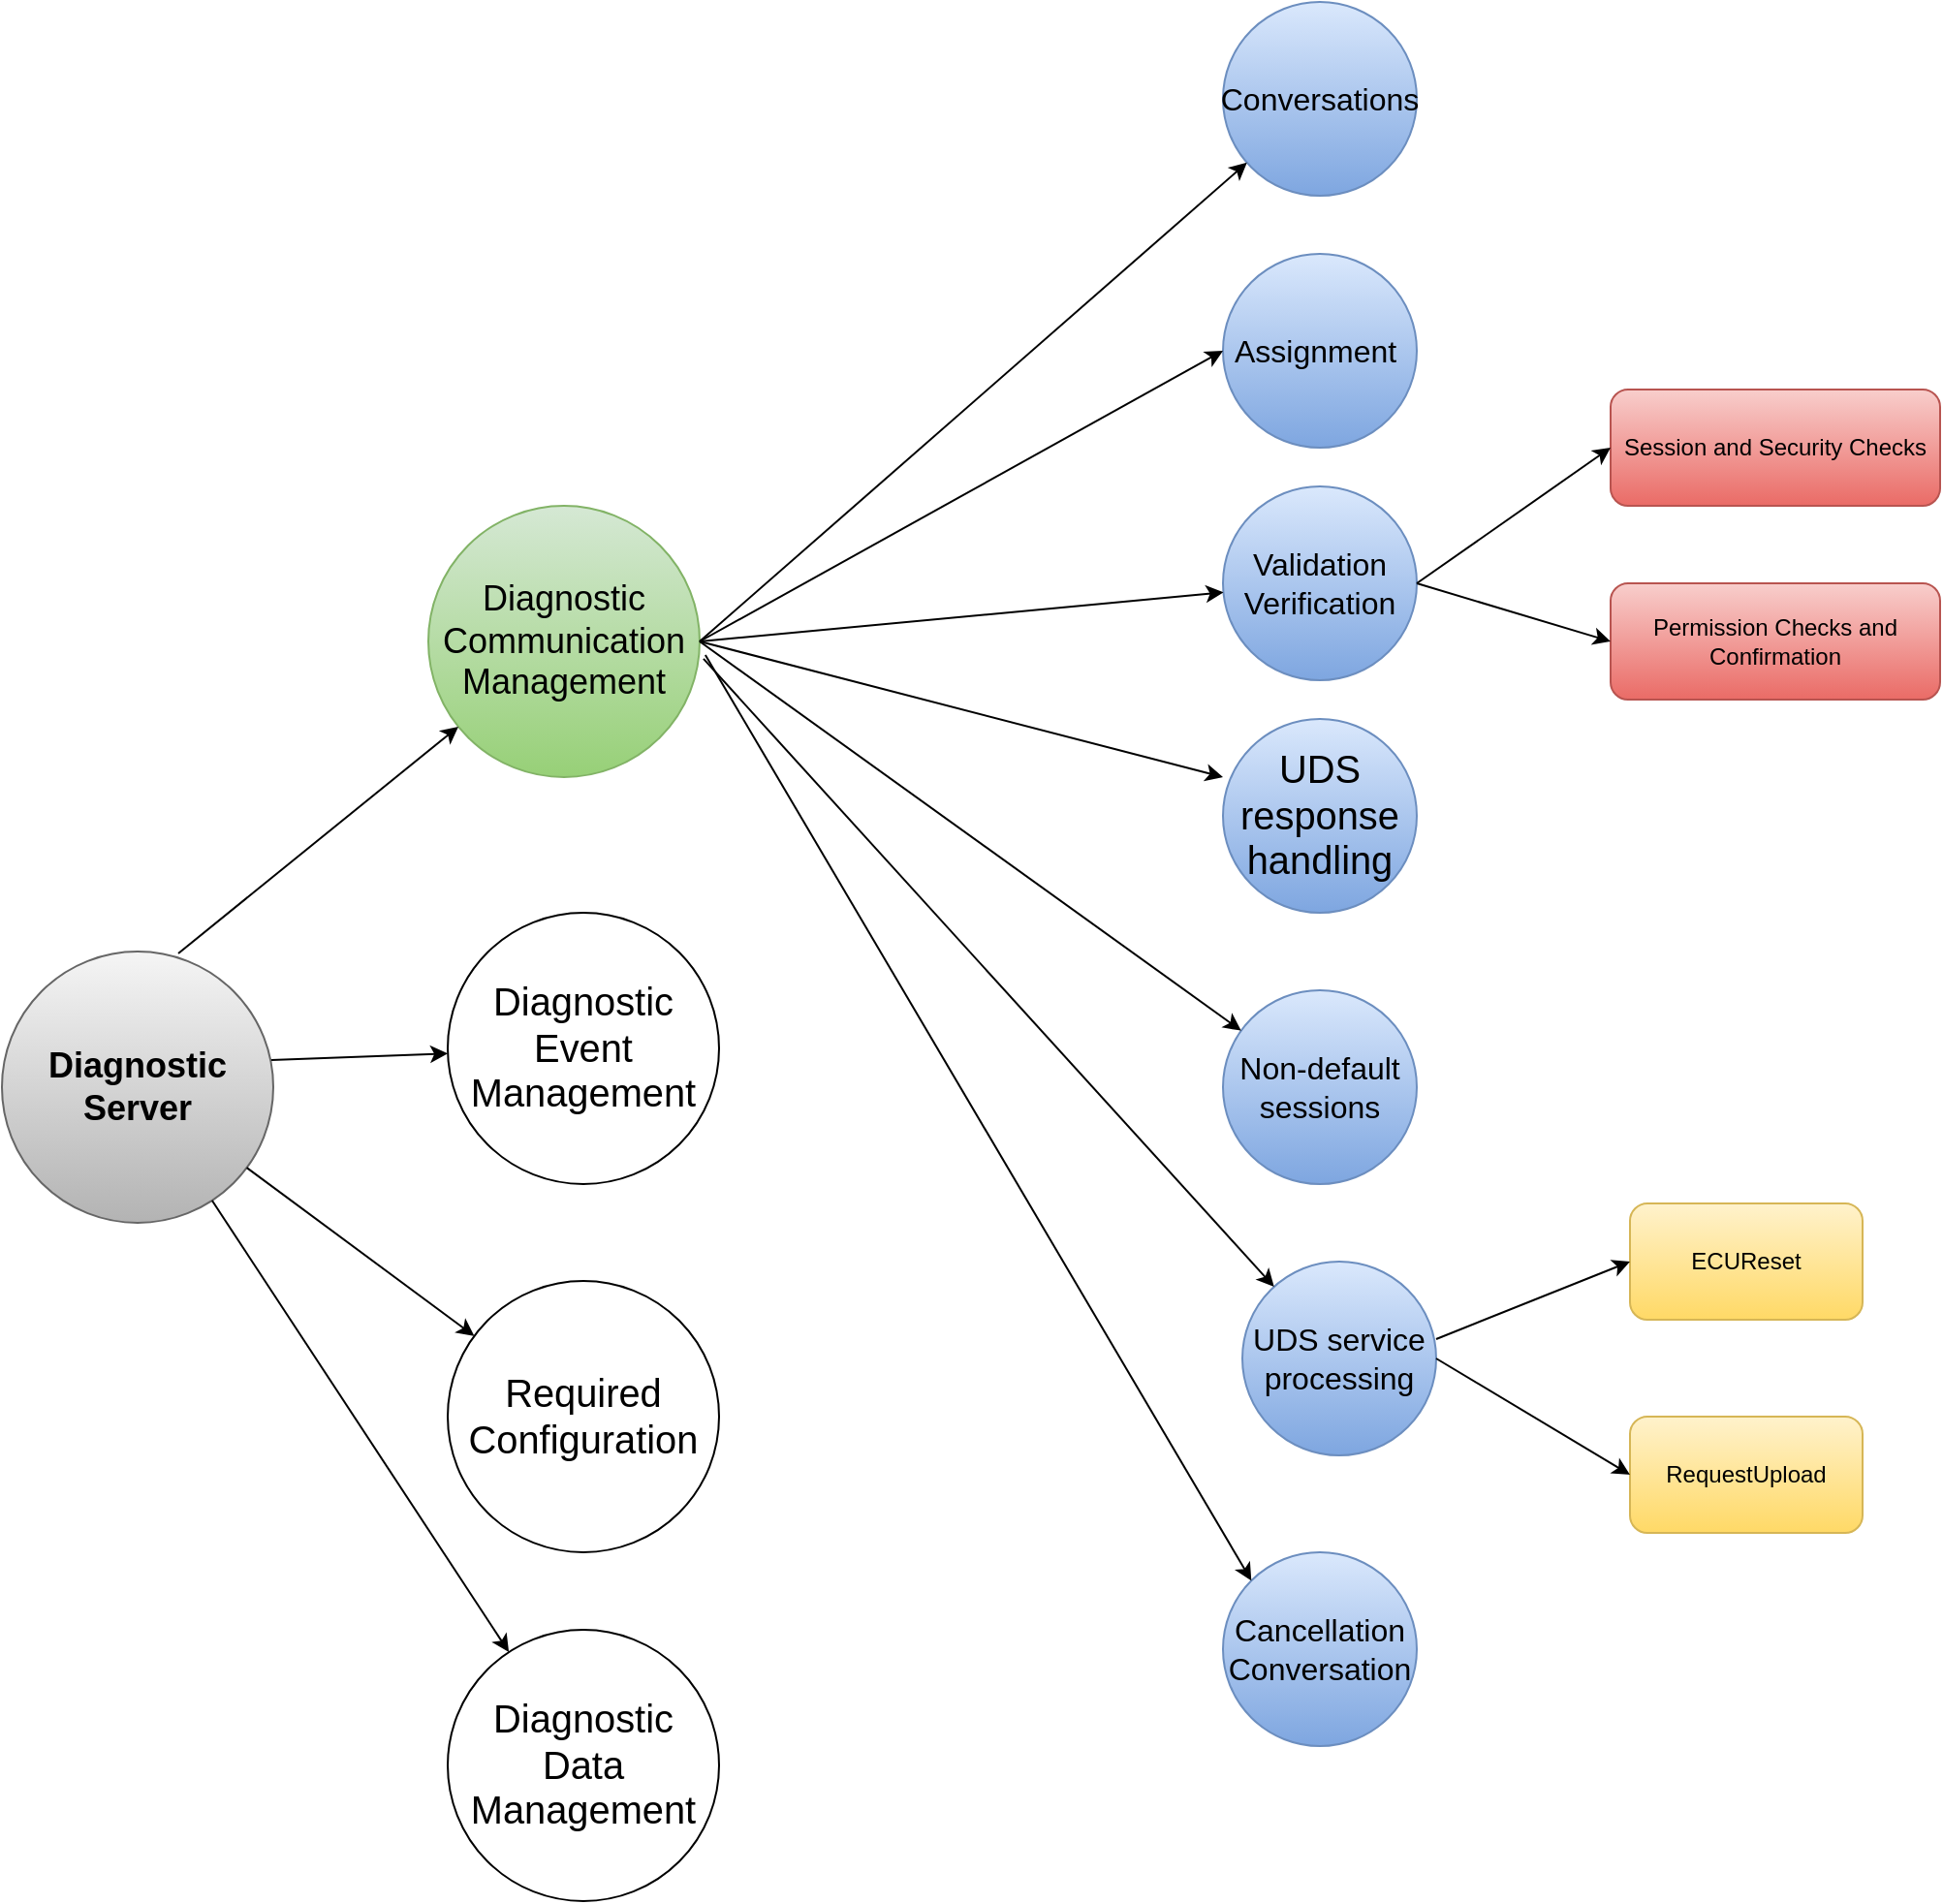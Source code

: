 <mxfile version="13.9.9" type="device"><diagram id="1u9ewVv1ts8HY4n4Ilml" name="Diagnostic_Server"><mxGraphModel dx="1598" dy="1014" grid="1" gridSize="10" guides="1" tooltips="1" connect="1" arrows="1" fold="1" page="1" pageScale="1" pageWidth="1100" pageHeight="1700" math="0" shadow="0"><root><mxCell id="0"/><mxCell id="1" parent="0"/><mxCell id="t6GMC3F1n1pn1wYMp52--1" value="&lt;span style=&quot;left: 175.256px ; top: 656.22px ; font-family: sans-serif ; transform: scalex(1.077)&quot; dir=&quot;ltr&quot;&gt;&lt;font style=&quot;font-size: 18px&quot;&gt;&lt;b&gt;Diagnostic Server&lt;/b&gt;&lt;/font&gt;&lt;/span&gt;" style="ellipse;whiteSpace=wrap;html=1;aspect=fixed;gradientColor=#b3b3b3;fillColor=#f5f5f5;strokeColor=#666666;" vertex="1" parent="1"><mxGeometry x="30" y="510" width="140" height="140" as="geometry"/></mxCell><mxCell id="t6GMC3F1n1pn1wYMp52--2" value="&lt;span style=&quot;left: 182.349px ; top: 372.816px ; font-family: sans-serif ; transform: scalex(1.072)&quot; dir=&quot;ltr&quot;&gt;&lt;font style=&quot;font-size: 18px&quot;&gt;Diagnostic Communication Management&lt;/font&gt;&lt;/span&gt;" style="ellipse;whiteSpace=wrap;html=1;aspect=fixed;gradientColor=#97d077;fillColor=#d5e8d4;strokeColor=#82b366;" vertex="1" parent="1"><mxGeometry x="250" y="280" width="140" height="140" as="geometry"/></mxCell><mxCell id="t6GMC3F1n1pn1wYMp52--3" value="&lt;span style=&quot;left: 182.349px ; top: 311.381px ; font-size: 19.925px ; font-family: sans-serif ; transform: scalex(1.086)&quot; dir=&quot;ltr&quot;&gt;Required Configuration&lt;/span&gt;" style="ellipse;whiteSpace=wrap;html=1;aspect=fixed;" vertex="1" parent="1"><mxGeometry x="260" y="680" width="140" height="140" as="geometry"/></mxCell><mxCell id="t6GMC3F1n1pn1wYMp52--4" value="&lt;span style=&quot;left: 182.349px ; top: 919.931px ; font-size: 19.925px ; font-family: sans-serif ; transform: scalex(1.058)&quot; dir=&quot;ltr&quot;&gt;Diagnostic Data Management&lt;/span&gt;" style="ellipse;whiteSpace=wrap;html=1;aspect=fixed;" vertex="1" parent="1"><mxGeometry x="260" y="860" width="140" height="140" as="geometry"/></mxCell><mxCell id="t6GMC3F1n1pn1wYMp52--5" value="&lt;span style=&quot;left: 182.349px ; top: 1076.01px ; font-size: 19.925px ; font-family: sans-serif ; transform: scalex(1.064)&quot; dir=&quot;ltr&quot;&gt;Diagnostic Event Management&lt;/span&gt;" style="ellipse;whiteSpace=wrap;html=1;aspect=fixed;" vertex="1" parent="1"><mxGeometry x="260" y="490" width="140" height="140" as="geometry"/></mxCell><mxCell id="t6GMC3F1n1pn1wYMp52--6" value="" style="endArrow=classic;html=1;exitX=0.65;exitY=0.007;exitDx=0;exitDy=0;exitPerimeter=0;" edge="1" parent="1" source="t6GMC3F1n1pn1wYMp52--1" target="t6GMC3F1n1pn1wYMp52--2"><mxGeometry width="50" height="50" relative="1" as="geometry"><mxPoint x="170" y="230" as="sourcePoint"/><mxPoint x="230" y="170" as="targetPoint"/></mxGeometry></mxCell><mxCell id="t6GMC3F1n1pn1wYMp52--7" value="" style="endArrow=classic;html=1;exitX=0.993;exitY=0.4;exitDx=0;exitDy=0;exitPerimeter=0;" edge="1" parent="1" source="t6GMC3F1n1pn1wYMp52--1" target="t6GMC3F1n1pn1wYMp52--5"><mxGeometry width="50" height="50" relative="1" as="geometry"><mxPoint x="220" y="490" as="sourcePoint"/><mxPoint x="270" y="440" as="targetPoint"/></mxGeometry></mxCell><mxCell id="t6GMC3F1n1pn1wYMp52--8" value="" style="endArrow=classic;html=1;" edge="1" parent="1" source="t6GMC3F1n1pn1wYMp52--1" target="t6GMC3F1n1pn1wYMp52--3"><mxGeometry width="50" height="50" relative="1" as="geometry"><mxPoint x="200" y="550" as="sourcePoint"/><mxPoint x="250" y="500" as="targetPoint"/></mxGeometry></mxCell><mxCell id="t6GMC3F1n1pn1wYMp52--9" value="" style="endArrow=classic;html=1;" edge="1" parent="1" source="t6GMC3F1n1pn1wYMp52--1" target="t6GMC3F1n1pn1wYMp52--4"><mxGeometry width="50" height="50" relative="1" as="geometry"><mxPoint x="110" y="610" as="sourcePoint"/><mxPoint x="160" y="560" as="targetPoint"/></mxGeometry></mxCell><mxCell id="t6GMC3F1n1pn1wYMp52--10" value="&lt;span style=&quot;left: 198.967px ; top: 617.731px ; font-family: sans-serif ; transform: scalex(1.082)&quot; dir=&quot;ltr&quot;&gt;&lt;font style=&quot;font-size: 16px&quot;&gt;Conversations&lt;/font&gt;&lt;/span&gt;" style="ellipse;whiteSpace=wrap;html=1;aspect=fixed;gradientColor=#7ea6e0;fillColor=#dae8fc;strokeColor=#6c8ebf;" vertex="1" parent="1"><mxGeometry x="660" y="20" width="100" height="100" as="geometry"/></mxCell><mxCell id="t6GMC3F1n1pn1wYMp52--11" value="" style="endArrow=classic;html=1;exitX=1;exitY=0.5;exitDx=0;exitDy=0;" edge="1" parent="1" source="t6GMC3F1n1pn1wYMp52--2" target="t6GMC3F1n1pn1wYMp52--10"><mxGeometry width="50" height="50" relative="1" as="geometry"><mxPoint x="780" y="280" as="sourcePoint"/><mxPoint x="830" y="230" as="targetPoint"/></mxGeometry></mxCell><mxCell id="t6GMC3F1n1pn1wYMp52--12" value="&lt;span style=&quot;left: 198.967px ; top: 982.198px ; font-family: sans-serif ; transform: scalex(1.077)&quot; dir=&quot;ltr&quot;&gt;&lt;font style=&quot;font-size: 16px&quot;&gt;Assignment&amp;nbsp;&lt;/font&gt;&lt;/span&gt;" style="ellipse;whiteSpace=wrap;html=1;aspect=fixed;gradientColor=#7ea6e0;fillColor=#dae8fc;strokeColor=#6c8ebf;" vertex="1" parent="1"><mxGeometry x="660" y="150" width="100" height="100" as="geometry"/></mxCell><mxCell id="t6GMC3F1n1pn1wYMp52--13" value="" style="endArrow=classic;html=1;exitX=1;exitY=0.5;exitDx=0;exitDy=0;entryX=0;entryY=0.5;entryDx=0;entryDy=0;" edge="1" parent="1" source="t6GMC3F1n1pn1wYMp52--2" target="t6GMC3F1n1pn1wYMp52--12"><mxGeometry width="50" height="50" relative="1" as="geometry"><mxPoint x="770" y="400" as="sourcePoint"/><mxPoint x="620" y="190" as="targetPoint"/></mxGeometry></mxCell><mxCell id="t6GMC3F1n1pn1wYMp52--14" value="&lt;span style=&quot;left: 198.967px ; top: 186.018px ; font-family: sans-serif ; transform: scalex(1.076)&quot; dir=&quot;ltr&quot;&gt;&lt;font style=&quot;font-size: 16px&quot;&gt;Validation Verification&lt;/font&gt;&lt;/span&gt;" style="ellipse;whiteSpace=wrap;html=1;aspect=fixed;gradientColor=#7ea6e0;fillColor=#dae8fc;strokeColor=#6c8ebf;" vertex="1" parent="1"><mxGeometry x="660" y="270" width="100" height="100" as="geometry"/></mxCell><mxCell id="t6GMC3F1n1pn1wYMp52--15" value="" style="endArrow=classic;html=1;" edge="1" parent="1" target="t6GMC3F1n1pn1wYMp52--14"><mxGeometry width="50" height="50" relative="1" as="geometry"><mxPoint x="390" y="350" as="sourcePoint"/><mxPoint x="840" y="260" as="targetPoint"/></mxGeometry></mxCell><mxCell id="t6GMC3F1n1pn1wYMp52--16" value="&lt;span style=&quot;left: 198.967px ; top: 186.018px ; font-size: 19.925px ; font-family: sans-serif ; transform: scalex(1.076)&quot; dir=&quot;ltr&quot;&gt;UDS response handling&lt;/span&gt;" style="ellipse;whiteSpace=wrap;html=1;aspect=fixed;gradientColor=#7ea6e0;fillColor=#dae8fc;strokeColor=#6c8ebf;" vertex="1" parent="1"><mxGeometry x="660" y="390" width="100" height="100" as="geometry"/></mxCell><mxCell id="t6GMC3F1n1pn1wYMp52--17" value="" style="endArrow=classic;html=1;entryX=0;entryY=0.3;entryDx=0;entryDy=0;entryPerimeter=0;exitX=1;exitY=0.5;exitDx=0;exitDy=0;" edge="1" parent="1" source="t6GMC3F1n1pn1wYMp52--2" target="t6GMC3F1n1pn1wYMp52--16"><mxGeometry width="50" height="50" relative="1" as="geometry"><mxPoint x="460" y="380" as="sourcePoint"/><mxPoint x="510" y="330" as="targetPoint"/></mxGeometry></mxCell><mxCell id="t6GMC3F1n1pn1wYMp52--18" value="&lt;span style=&quot;left: 198.967px ; top: 186.018px ; font-family: sans-serif ; transform: scalex(1.076)&quot; dir=&quot;ltr&quot;&gt;&lt;font style=&quot;font-size: 16px&quot;&gt;Non-default sessions&lt;/font&gt;&lt;/span&gt;" style="ellipse;whiteSpace=wrap;html=1;aspect=fixed;gradientColor=#7ea6e0;fillColor=#dae8fc;strokeColor=#6c8ebf;" vertex="1" parent="1"><mxGeometry x="660" y="530" width="100" height="100" as="geometry"/></mxCell><mxCell id="t6GMC3F1n1pn1wYMp52--19" value="" style="endArrow=classic;html=1;exitX=1;exitY=0.5;exitDx=0;exitDy=0;" edge="1" parent="1" source="t6GMC3F1n1pn1wYMp52--2" target="t6GMC3F1n1pn1wYMp52--18"><mxGeometry width="50" height="50" relative="1" as="geometry"><mxPoint x="410" y="350" as="sourcePoint"/><mxPoint x="930" y="380" as="targetPoint"/></mxGeometry></mxCell><mxCell id="t6GMC3F1n1pn1wYMp52--20" value="&lt;span style=&quot;left: 198.967px ; top: 186.018px ; font-family: sans-serif ; transform: scalex(1.076)&quot; dir=&quot;ltr&quot;&gt;&lt;font style=&quot;font-size: 16px&quot;&gt;UDS service processing&lt;/font&gt;&lt;/span&gt;" style="ellipse;whiteSpace=wrap;html=1;aspect=fixed;gradientColor=#7ea6e0;fillColor=#dae8fc;strokeColor=#6c8ebf;" vertex="1" parent="1"><mxGeometry x="670" y="670" width="100" height="100" as="geometry"/></mxCell><mxCell id="t6GMC3F1n1pn1wYMp52--22" value="" style="endArrow=classic;html=1;exitX=1.014;exitY=0.564;exitDx=0;exitDy=0;exitPerimeter=0;" edge="1" parent="1" source="t6GMC3F1n1pn1wYMp52--2" target="t6GMC3F1n1pn1wYMp52--20"><mxGeometry width="50" height="50" relative="1" as="geometry"><mxPoint x="960" y="710" as="sourcePoint"/><mxPoint x="1010" y="660" as="targetPoint"/></mxGeometry></mxCell><mxCell id="t6GMC3F1n1pn1wYMp52--23" value="&lt;span style=&quot;left: 198.967px ; top: 186.018px ; font-family: sans-serif ; transform: scalex(1.076)&quot; dir=&quot;ltr&quot;&gt;&lt;font style=&quot;font-size: 16px&quot;&gt;Cancellation Conversation&lt;/font&gt;&lt;/span&gt;" style="ellipse;whiteSpace=wrap;html=1;aspect=fixed;gradientColor=#7ea6e0;fillColor=#dae8fc;strokeColor=#6c8ebf;" vertex="1" parent="1"><mxGeometry x="660" y="820" width="100" height="100" as="geometry"/></mxCell><mxCell id="t6GMC3F1n1pn1wYMp52--24" value="" style="endArrow=classic;html=1;exitX=1.021;exitY=0.55;exitDx=0;exitDy=0;entryX=0;entryY=0;entryDx=0;entryDy=0;exitPerimeter=0;" edge="1" parent="1" source="t6GMC3F1n1pn1wYMp52--2" target="t6GMC3F1n1pn1wYMp52--23"><mxGeometry width="50" height="50" relative="1" as="geometry"><mxPoint x="440" y="690" as="sourcePoint"/><mxPoint x="490" y="640" as="targetPoint"/></mxGeometry></mxCell><mxCell id="t6GMC3F1n1pn1wYMp52--26" value="ECUReset" style="rounded=1;whiteSpace=wrap;html=1;gradientColor=#ffd966;fillColor=#fff2cc;strokeColor=#d6b656;" vertex="1" parent="1"><mxGeometry x="870" y="640" width="120" height="60" as="geometry"/></mxCell><mxCell id="t6GMC3F1n1pn1wYMp52--27" value="" style="endArrow=classic;html=1;entryX=0;entryY=0.5;entryDx=0;entryDy=0;" edge="1" parent="1" target="t6GMC3F1n1pn1wYMp52--26"><mxGeometry width="50" height="50" relative="1" as="geometry"><mxPoint x="770" y="710" as="sourcePoint"/><mxPoint x="930" y="840" as="targetPoint"/></mxGeometry></mxCell><mxCell id="t6GMC3F1n1pn1wYMp52--29" value="RequestUpload" style="rounded=1;whiteSpace=wrap;html=1;gradientColor=#ffd966;fillColor=#fff2cc;strokeColor=#d6b656;" vertex="1" parent="1"><mxGeometry x="870" y="750" width="120" height="60" as="geometry"/></mxCell><mxCell id="t6GMC3F1n1pn1wYMp52--30" value="" style="endArrow=classic;html=1;entryX=0;entryY=0.5;entryDx=0;entryDy=0;exitX=1;exitY=0.5;exitDx=0;exitDy=0;" edge="1" parent="1" source="t6GMC3F1n1pn1wYMp52--20" target="t6GMC3F1n1pn1wYMp52--29"><mxGeometry width="50" height="50" relative="1" as="geometry"><mxPoint x="760" y="700" as="sourcePoint"/><mxPoint x="890" y="500" as="targetPoint"/></mxGeometry></mxCell><mxCell id="t6GMC3F1n1pn1wYMp52--32" value="Session and Security Checks" style="rounded=1;whiteSpace=wrap;html=1;gradientColor=#ea6b66;fillColor=#f8cecc;strokeColor=#b85450;" vertex="1" parent="1"><mxGeometry x="860" y="220" width="170" height="60" as="geometry"/></mxCell><mxCell id="t6GMC3F1n1pn1wYMp52--33" value="" style="endArrow=classic;html=1;entryX=0;entryY=0.5;entryDx=0;entryDy=0;exitX=1;exitY=0.5;exitDx=0;exitDy=0;" edge="1" parent="1" source="t6GMC3F1n1pn1wYMp52--14" target="t6GMC3F1n1pn1wYMp52--32"><mxGeometry width="50" height="50" relative="1" as="geometry"><mxPoint x="880" y="340" as="sourcePoint"/><mxPoint x="930" y="290" as="targetPoint"/></mxGeometry></mxCell><mxCell id="t6GMC3F1n1pn1wYMp52--34" value="Permission Checks and Confirmation" style="rounded=1;whiteSpace=wrap;html=1;gradientColor=#ea6b66;fillColor=#f8cecc;strokeColor=#b85450;" vertex="1" parent="1"><mxGeometry x="860" y="320" width="170" height="60" as="geometry"/></mxCell><mxCell id="t6GMC3F1n1pn1wYMp52--36" value="" style="endArrow=classic;html=1;exitX=1;exitY=0.5;exitDx=0;exitDy=0;entryX=0;entryY=0.5;entryDx=0;entryDy=0;" edge="1" parent="1" source="t6GMC3F1n1pn1wYMp52--14" target="t6GMC3F1n1pn1wYMp52--34"><mxGeometry width="50" height="50" relative="1" as="geometry"><mxPoint x="840" y="520" as="sourcePoint"/><mxPoint x="890" y="470" as="targetPoint"/></mxGeometry></mxCell></root></mxGraphModel></diagram></mxfile>